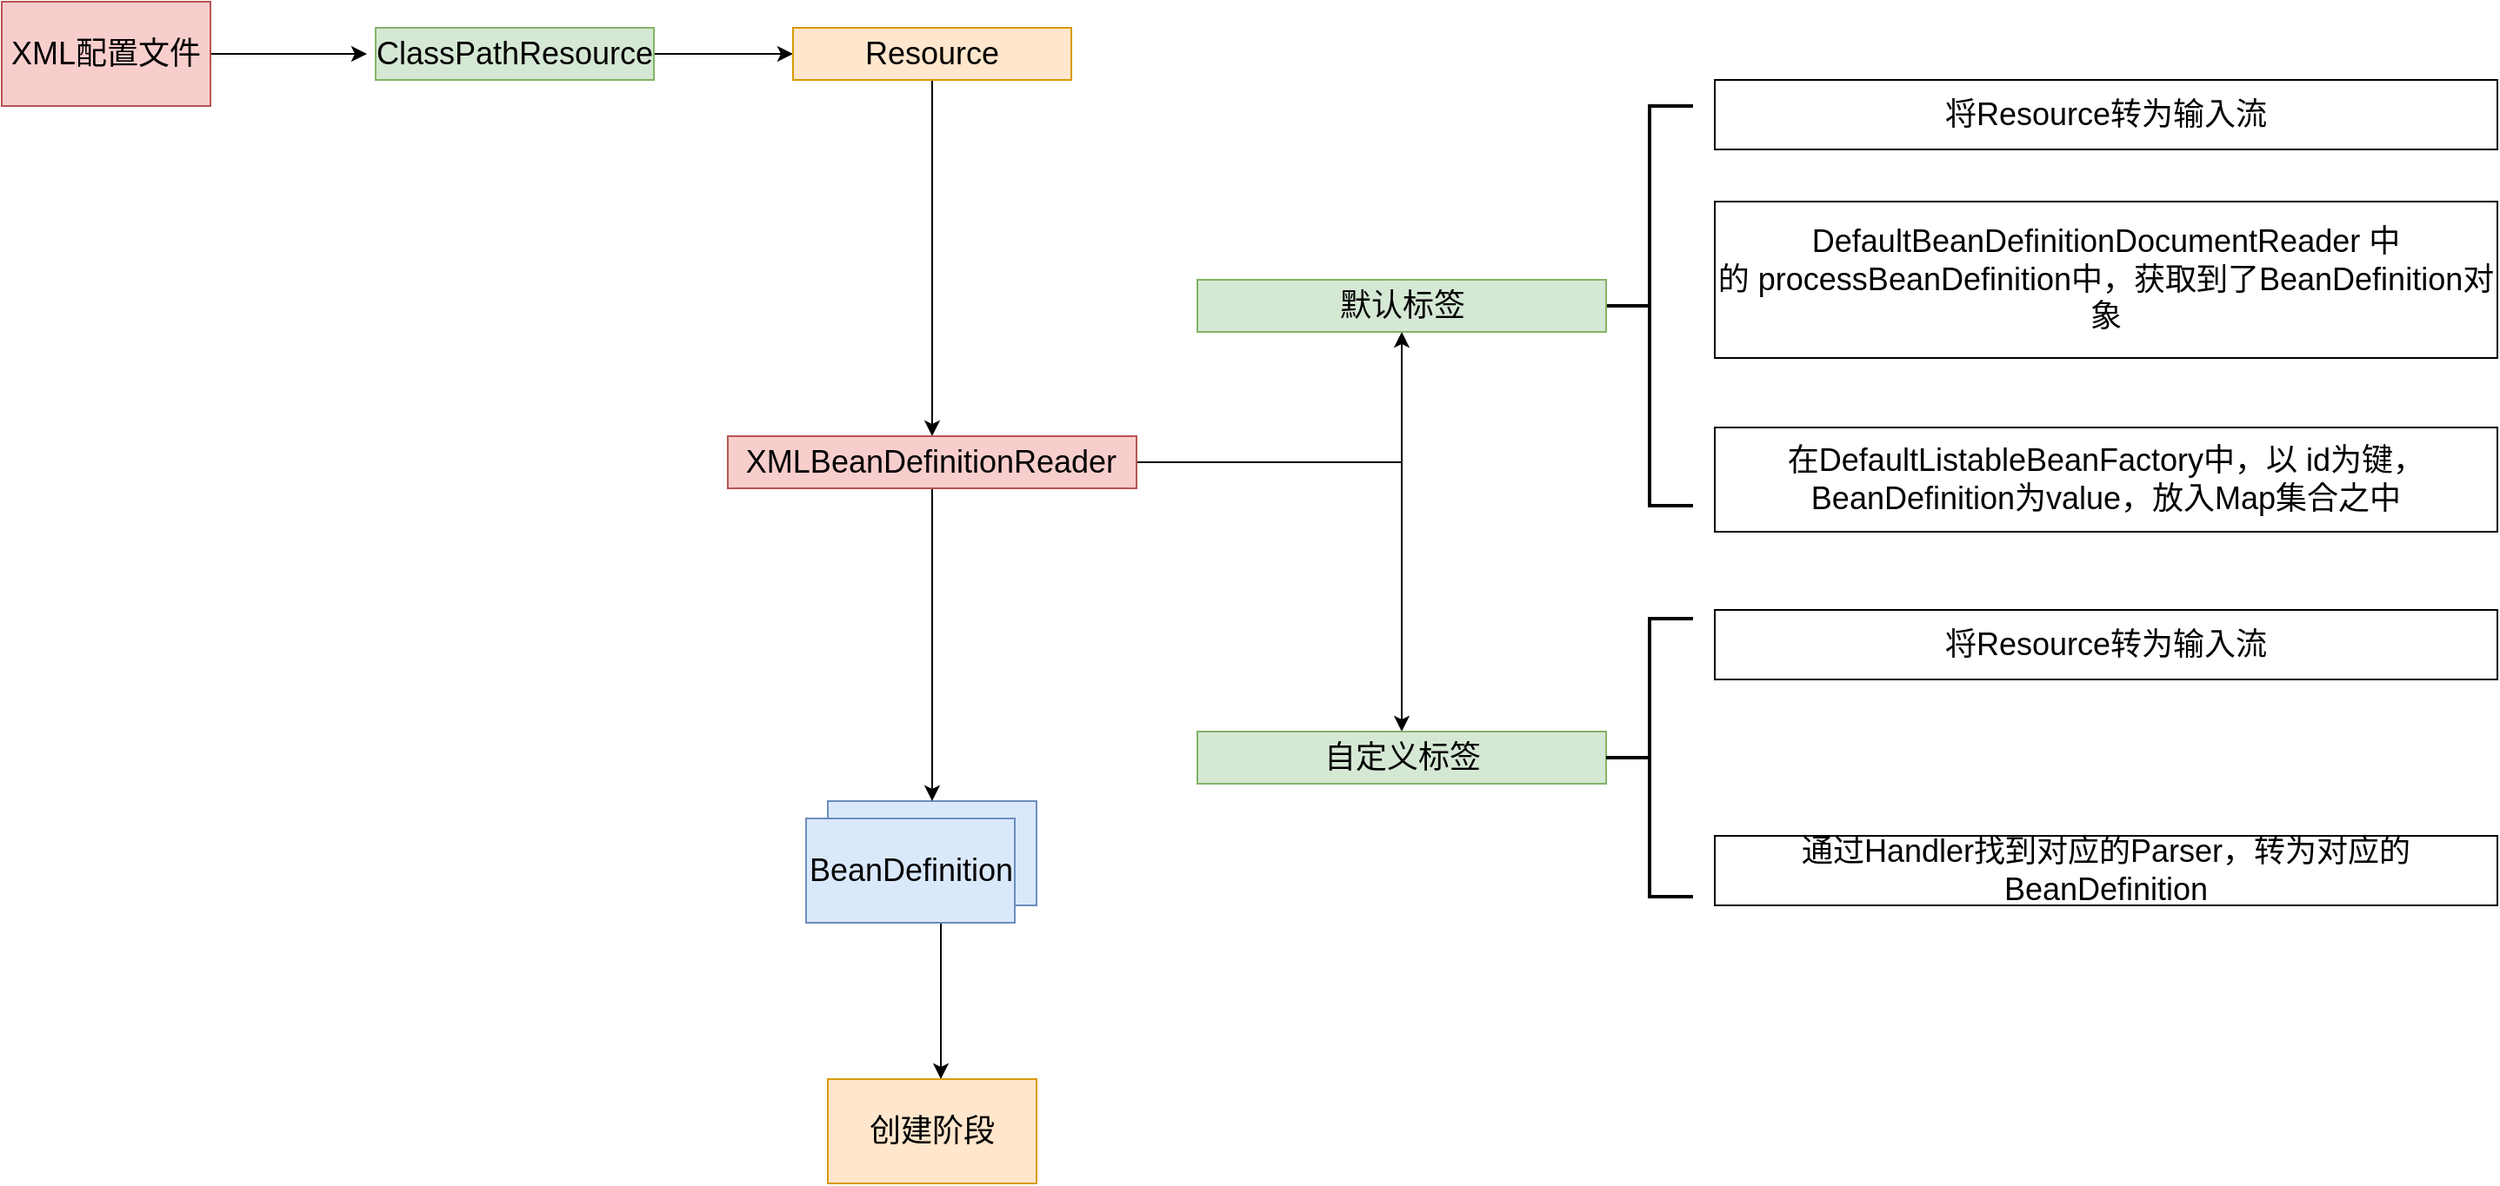<mxfile version="16.1.2" type="device"><diagram id="COJKg71F4brLT4gZL-Vj" name="第 1 页"><mxGraphModel dx="2095" dy="-4480" grid="1" gridSize="10" guides="1" tooltips="1" connect="1" arrows="1" fold="1" page="1" pageScale="1" pageWidth="1100" pageHeight="1700" math="0" shadow="0"><root><mxCell id="0"/><mxCell id="1" parent="0"/><mxCell id="QeGjtPMGCT43XUyGsRUP-1" style="edgeStyle=orthogonalEdgeStyle;rounded=0;orthogonalLoop=1;jettySize=auto;html=1;fontSize=18;" edge="1" parent="1" source="QeGjtPMGCT43XUyGsRUP-2"><mxGeometry relative="1" as="geometry"><mxPoint x="-160" y="5160" as="targetPoint"/></mxGeometry></mxCell><mxCell id="QeGjtPMGCT43XUyGsRUP-2" value="XML配置文件" style="rounded=0;whiteSpace=wrap;html=1;fontSize=18;fillColor=#f8cecc;strokeColor=#b85450;" vertex="1" parent="1"><mxGeometry x="-370" y="5130" width="120" height="60" as="geometry"/></mxCell><mxCell id="QeGjtPMGCT43XUyGsRUP-3" value="" style="rounded=0;whiteSpace=wrap;html=1;fontSize=18;fillColor=#dae8fc;strokeColor=#6c8ebf;" vertex="1" parent="1"><mxGeometry x="104.99" y="5590" width="120" height="60" as="geometry"/></mxCell><mxCell id="QeGjtPMGCT43XUyGsRUP-76" value="" style="edgeStyle=orthogonalEdgeStyle;rounded=0;orthogonalLoop=1;jettySize=auto;html=1;" edge="1" parent="1" source="QeGjtPMGCT43XUyGsRUP-4" target="QeGjtPMGCT43XUyGsRUP-75"><mxGeometry relative="1" as="geometry"><Array as="points"><mxPoint x="170" y="5680"/><mxPoint x="170" y="5680"/></Array></mxGeometry></mxCell><mxCell id="QeGjtPMGCT43XUyGsRUP-4" value="BeanDefinition" style="rounded=0;whiteSpace=wrap;html=1;fontSize=18;fillColor=#dae8fc;strokeColor=#6c8ebf;" vertex="1" parent="1"><mxGeometry x="92.5" y="5600" width="120" height="60" as="geometry"/></mxCell><mxCell id="QeGjtPMGCT43XUyGsRUP-5" value="" style="edgeStyle=orthogonalEdgeStyle;rounded=0;orthogonalLoop=1;jettySize=auto;html=1;fontSize=18;" edge="1" parent="1" source="QeGjtPMGCT43XUyGsRUP-6" target="QeGjtPMGCT43XUyGsRUP-8"><mxGeometry relative="1" as="geometry"/></mxCell><mxCell id="QeGjtPMGCT43XUyGsRUP-6" value="ClassPathResource" style="rounded=0;whiteSpace=wrap;html=1;fontSize=18;fillColor=#d5e8d4;strokeColor=#82b366;" vertex="1" parent="1"><mxGeometry x="-155.01" y="5145" width="160" height="30" as="geometry"/></mxCell><mxCell id="QeGjtPMGCT43XUyGsRUP-7" value="" style="edgeStyle=orthogonalEdgeStyle;rounded=0;orthogonalLoop=1;jettySize=auto;html=1;fontSize=18;" edge="1" parent="1" source="QeGjtPMGCT43XUyGsRUP-8" target="QeGjtPMGCT43XUyGsRUP-12"><mxGeometry relative="1" as="geometry"/></mxCell><mxCell id="QeGjtPMGCT43XUyGsRUP-8" value="Resource" style="rounded=0;whiteSpace=wrap;html=1;fontSize=18;fillColor=#ffe6cc;strokeColor=#d79b00;" vertex="1" parent="1"><mxGeometry x="84.99" y="5145" width="160" height="30" as="geometry"/></mxCell><mxCell id="QeGjtPMGCT43XUyGsRUP-9" value="" style="edgeStyle=orthogonalEdgeStyle;rounded=0;orthogonalLoop=1;jettySize=auto;html=1;fontSize=18;" edge="1" parent="1" source="QeGjtPMGCT43XUyGsRUP-12" target="QeGjtPMGCT43XUyGsRUP-17"><mxGeometry relative="1" as="geometry"/></mxCell><mxCell id="QeGjtPMGCT43XUyGsRUP-10" value="" style="edgeStyle=orthogonalEdgeStyle;rounded=0;orthogonalLoop=1;jettySize=auto;html=1;fontSize=18;" edge="1" parent="1" source="QeGjtPMGCT43XUyGsRUP-12" target="QeGjtPMGCT43XUyGsRUP-18"><mxGeometry relative="1" as="geometry"/></mxCell><mxCell id="QeGjtPMGCT43XUyGsRUP-11" style="edgeStyle=orthogonalEdgeStyle;rounded=0;orthogonalLoop=1;jettySize=auto;html=1;entryX=0.5;entryY=0;entryDx=0;entryDy=0;fontSize=18;" edge="1" parent="1" source="QeGjtPMGCT43XUyGsRUP-12" target="QeGjtPMGCT43XUyGsRUP-3"><mxGeometry relative="1" as="geometry"/></mxCell><mxCell id="QeGjtPMGCT43XUyGsRUP-12" value="XMLBeanDefinitionReader" style="rounded=0;whiteSpace=wrap;html=1;fontSize=18;fillColor=#f8cecc;strokeColor=#b85450;" vertex="1" parent="1"><mxGeometry x="47.48" y="5380" width="235.01" height="30" as="geometry"/></mxCell><mxCell id="QeGjtPMGCT43XUyGsRUP-13" value="将Resource转为输入流" style="rounded=0;whiteSpace=wrap;html=1;fontSize=18;" vertex="1" parent="1"><mxGeometry x="615" y="5175" width="450" height="40" as="geometry"/></mxCell><mxCell id="QeGjtPMGCT43XUyGsRUP-14" value="" style="strokeWidth=2;html=1;shape=mxgraph.flowchart.annotation_2;align=left;labelPosition=right;pointerEvents=1;fontSize=18;" vertex="1" parent="1"><mxGeometry x="552.51" y="5190" width="50" height="230" as="geometry"/></mxCell><mxCell id="QeGjtPMGCT43XUyGsRUP-15" value="DefaultBeanDefinitionDocumentReader 中的&amp;nbsp;processBeanDefinition中，获取到了BeanDefinition对象" style="rounded=0;whiteSpace=wrap;html=1;fontSize=18;" vertex="1" parent="1"><mxGeometry x="615" y="5245" width="450" height="90" as="geometry"/></mxCell><mxCell id="QeGjtPMGCT43XUyGsRUP-16" value="在DefaultListableBeanFactory中，以 id为键，BeanDefinition为value，放入Map集合之中" style="rounded=0;whiteSpace=wrap;html=1;fontSize=18;" vertex="1" parent="1"><mxGeometry x="615" y="5375" width="450" height="60" as="geometry"/></mxCell><mxCell id="QeGjtPMGCT43XUyGsRUP-17" value="默认标签" style="rounded=0;whiteSpace=wrap;html=1;fontSize=18;fillColor=#d5e8d4;strokeColor=#82b366;" vertex="1" parent="1"><mxGeometry x="317.5" y="5290" width="235.01" height="30" as="geometry"/></mxCell><mxCell id="QeGjtPMGCT43XUyGsRUP-18" value="自定义标签" style="rounded=0;whiteSpace=wrap;html=1;fontSize=18;fillColor=#d5e8d4;strokeColor=#82b366;" vertex="1" parent="1"><mxGeometry x="317.5" y="5550" width="235.01" height="30" as="geometry"/></mxCell><mxCell id="QeGjtPMGCT43XUyGsRUP-19" value="将Resource转为输入流" style="rounded=0;whiteSpace=wrap;html=1;fontSize=18;" vertex="1" parent="1"><mxGeometry x="615" y="5480" width="450" height="40" as="geometry"/></mxCell><mxCell id="QeGjtPMGCT43XUyGsRUP-20" value="通过Handler找到对应的Parser，转为对应的BeanDefinition" style="rounded=0;whiteSpace=wrap;html=1;fontSize=18;" vertex="1" parent="1"><mxGeometry x="615" y="5610" width="450" height="40" as="geometry"/></mxCell><mxCell id="QeGjtPMGCT43XUyGsRUP-21" value="" style="strokeWidth=2;html=1;shape=mxgraph.flowchart.annotation_2;align=left;labelPosition=right;pointerEvents=1;fontSize=18;" vertex="1" parent="1"><mxGeometry x="552.51" y="5485" width="50" height="160" as="geometry"/></mxCell><mxCell id="QeGjtPMGCT43XUyGsRUP-75" value="创建阶段" style="whiteSpace=wrap;html=1;fontSize=18;fillColor=#ffe6cc;strokeColor=#d79b00;rounded=0;" vertex="1" parent="1"><mxGeometry x="104.99" y="5750" width="120" height="60" as="geometry"/></mxCell></root></mxGraphModel></diagram></mxfile>